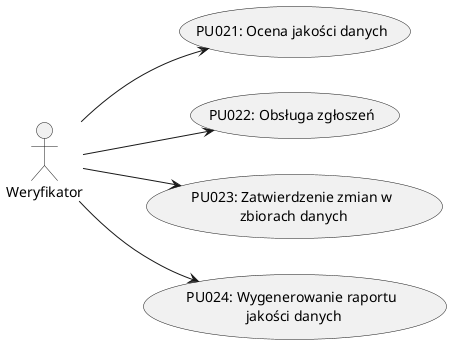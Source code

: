 @startuml Weryfikator
left to right direction

actor "Weryfikator" as Verifier

usecase "PU021: Ocena jakości danych" as UC1
usecase "PU022: Obsługa zgłoszeń" as UC2
usecase "PU023: Zatwierdzenie zmian w\n zbiorach danych" as UC3
usecase "PU024: Wygenerowanie raportu\n jakości danych" as UC4

Verifier --> UC1
Verifier --> UC2
Verifier --> UC3
Verifier --> UC4

@enduml